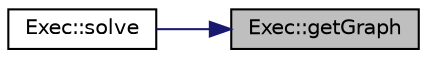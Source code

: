 digraph "Exec::getGraph"
{
 // LATEX_PDF_SIZE
  edge [fontname="Helvetica",fontsize="10",labelfontname="Helvetica",labelfontsize="10"];
  node [fontname="Helvetica",fontsize="10",shape=record];
  rankdir="RL";
  Node1 [label="Exec::getGraph",height=0.2,width=0.4,color="black", fillcolor="grey75", style="filled", fontcolor="black",tooltip="Devuelve un grafo."];
  Node1 -> Node2 [dir="back",color="midnightblue",fontsize="10",style="solid",fontname="Helvetica"];
  Node2 [label="Exec::solve",height=0.2,width=0.4,color="black", fillcolor="white", style="filled",URL="$class_exec.html#a62f6b5b2a742456e0ae07786823729c8",tooltip="Programa principal que se encarga de calcular el tiempo de ejecución de un determinado algoritmo,..."];
}
